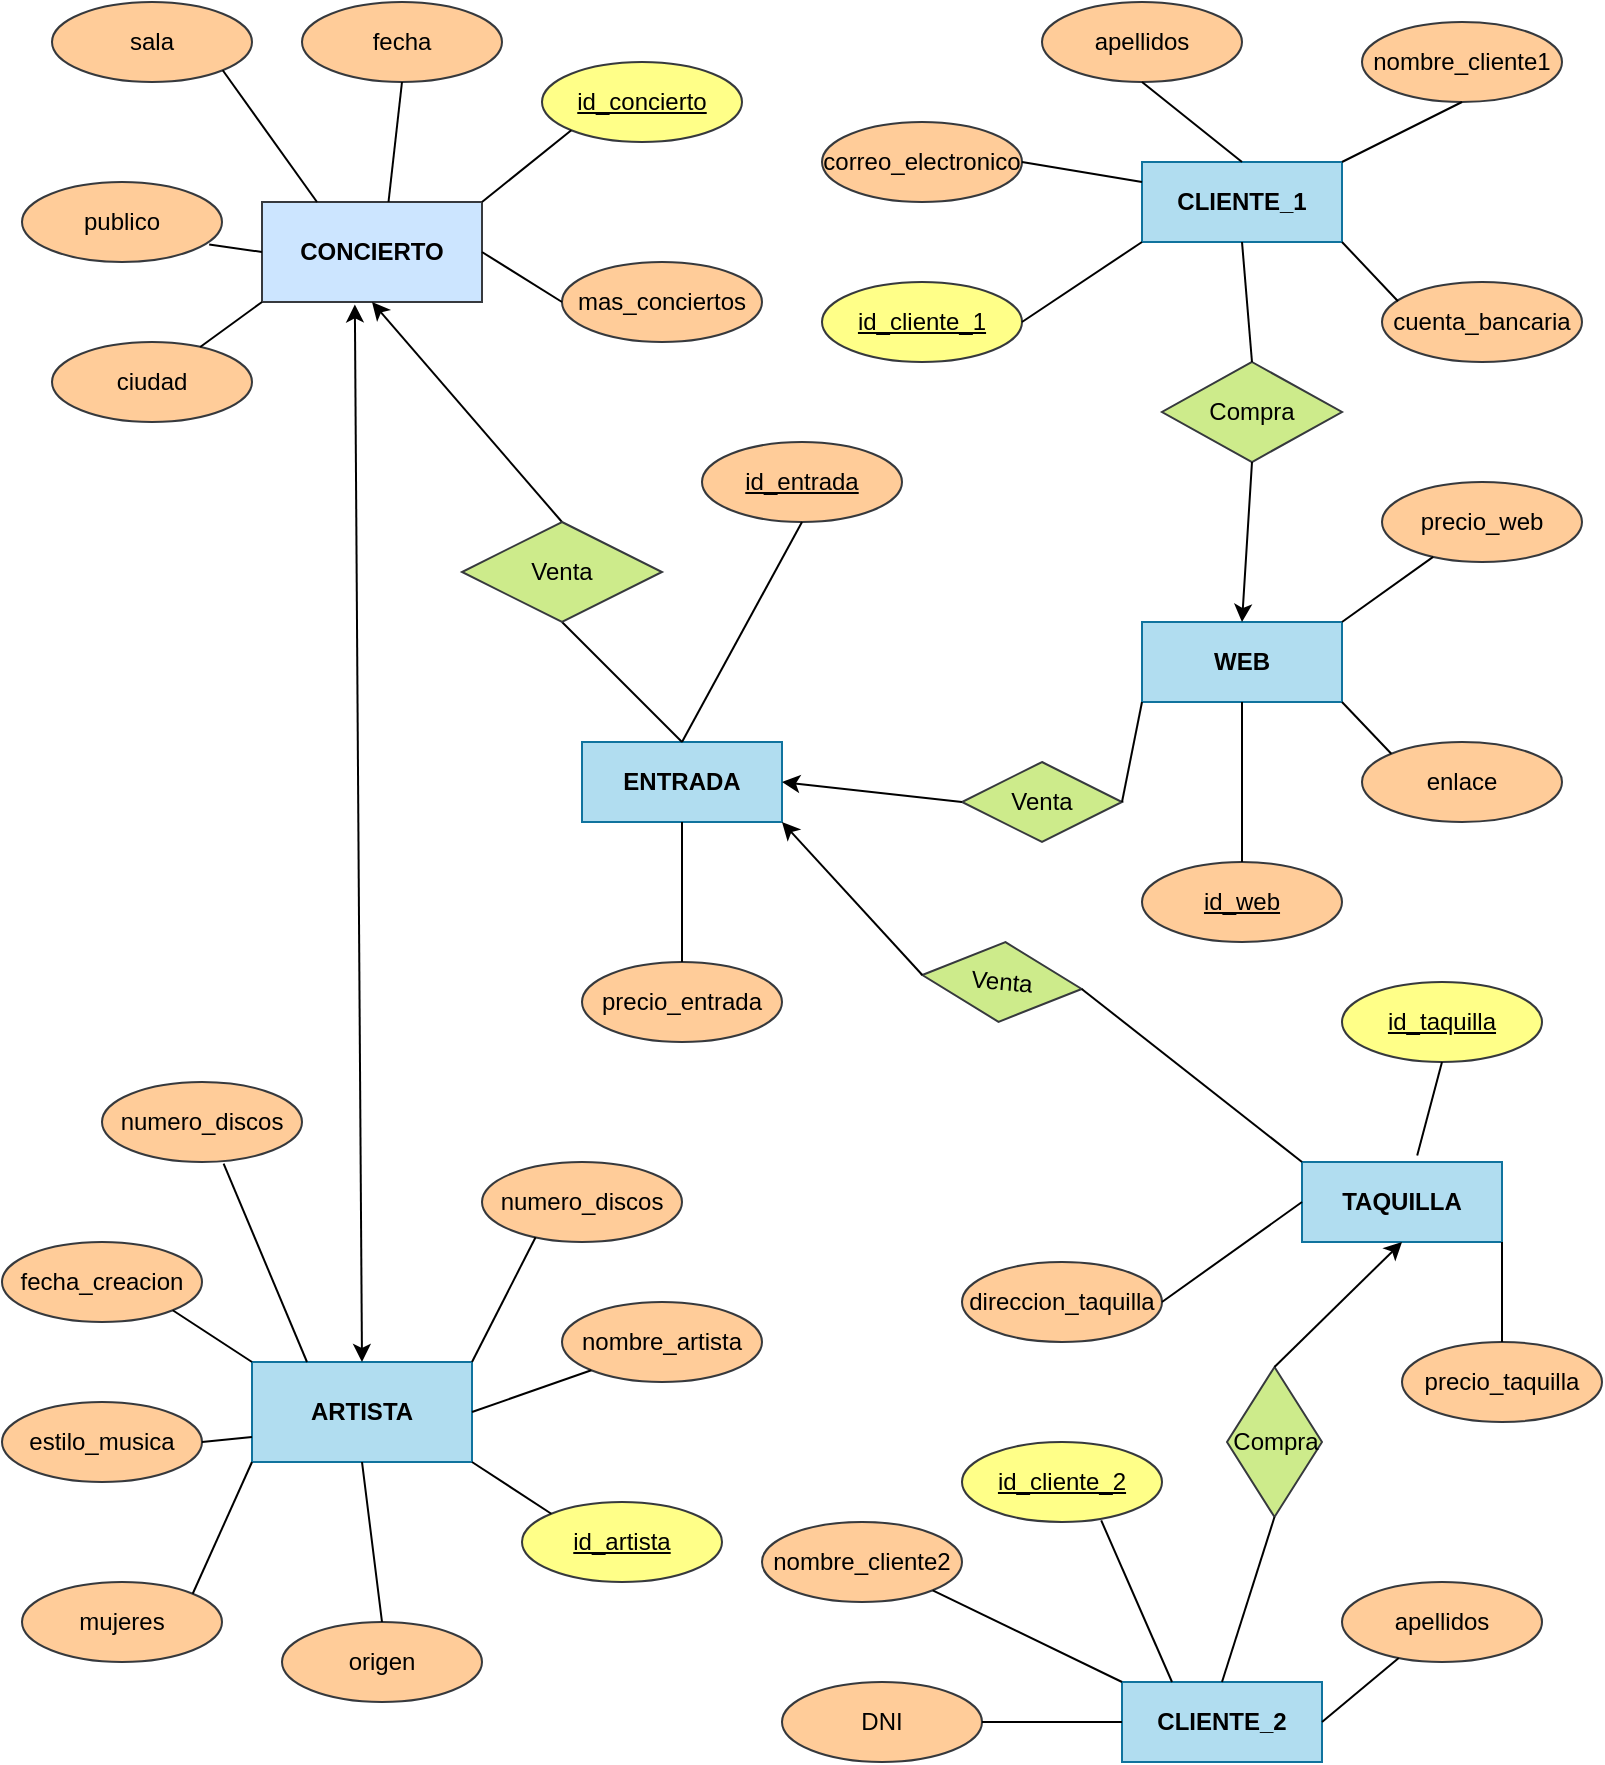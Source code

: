 <mxfile version="20.5.3" type="github">
  <diagram id="R2lEEEUBdFMjLlhIrx00" name="Page-1">
    <mxGraphModel dx="997" dy="548" grid="1" gridSize="10" guides="1" tooltips="1" connect="1" arrows="1" fold="1" page="1" pageScale="1" pageWidth="827" pageHeight="1169" math="0" shadow="0" extFonts="Permanent Marker^https://fonts.googleapis.com/css?family=Permanent+Marker">
      <root>
        <mxCell id="0" />
        <mxCell id="1" parent="0" />
        <mxCell id="NBDxM_wY0cQF07R7vqF3-1" value="&lt;b&gt;CONCIERTO&lt;/b&gt;" style="whiteSpace=wrap;html=1;align=center;fillColor=#cce5ff;strokeColor=#36393d;" parent="1" vertex="1">
          <mxGeometry x="150" y="160" width="110" height="50" as="geometry" />
        </mxCell>
        <mxCell id="NBDxM_wY0cQF07R7vqF3-3" value="ciudad" style="ellipse;whiteSpace=wrap;html=1;align=center;fillColor=#ffcc99;strokeColor=#36393d;" parent="1" vertex="1">
          <mxGeometry x="45" y="230" width="100" height="40" as="geometry" />
        </mxCell>
        <mxCell id="NBDxM_wY0cQF07R7vqF3-4" value="id_concierto" style="ellipse;whiteSpace=wrap;html=1;align=center;fontStyle=4;fillColor=#ffff88;strokeColor=#36393d;" parent="1" vertex="1">
          <mxGeometry x="290" y="90" width="100" height="40" as="geometry" />
        </mxCell>
        <mxCell id="NBDxM_wY0cQF07R7vqF3-5" value="fecha" style="ellipse;whiteSpace=wrap;html=1;align=center;fillColor=#ffcc99;strokeColor=#36393d;" parent="1" vertex="1">
          <mxGeometry x="170" y="60" width="100" height="40" as="geometry" />
        </mxCell>
        <mxCell id="NBDxM_wY0cQF07R7vqF3-7" value="sala" style="ellipse;whiteSpace=wrap;html=1;align=center;fillColor=#ffcc99;strokeColor=#36393d;" parent="1" vertex="1">
          <mxGeometry x="45" y="60" width="100" height="40" as="geometry" />
        </mxCell>
        <mxCell id="NBDxM_wY0cQF07R7vqF3-8" value="publico" style="ellipse;whiteSpace=wrap;html=1;align=center;fillColor=#ffcc99;strokeColor=#36393d;" parent="1" vertex="1">
          <mxGeometry x="30" y="150" width="100" height="40" as="geometry" />
        </mxCell>
        <mxCell id="NBDxM_wY0cQF07R7vqF3-9" value="mas_conciertos" style="ellipse;whiteSpace=wrap;html=1;align=center;fillColor=#ffcc99;strokeColor=#36393d;" parent="1" vertex="1">
          <mxGeometry x="300" y="190" width="100" height="40" as="geometry" />
        </mxCell>
        <mxCell id="NBDxM_wY0cQF07R7vqF3-10" value="&lt;b&gt;ARTISTA&lt;/b&gt;" style="whiteSpace=wrap;html=1;align=center;fillColor=#b1ddf0;strokeColor=#10739e;" parent="1" vertex="1">
          <mxGeometry x="145" y="740" width="110" height="50" as="geometry" />
        </mxCell>
        <mxCell id="NBDxM_wY0cQF07R7vqF3-11" value="&lt;u&gt;id_artista&lt;/u&gt;" style="ellipse;whiteSpace=wrap;html=1;align=center;fillColor=#ffff88;strokeColor=#36393d;" parent="1" vertex="1">
          <mxGeometry x="280" y="810" width="100" height="40" as="geometry" />
        </mxCell>
        <mxCell id="NBDxM_wY0cQF07R7vqF3-12" value="nombre_artista" style="ellipse;whiteSpace=wrap;html=1;align=center;fillColor=#ffcc99;strokeColor=#36393d;" parent="1" vertex="1">
          <mxGeometry x="300" y="710" width="100" height="40" as="geometry" />
        </mxCell>
        <mxCell id="NBDxM_wY0cQF07R7vqF3-18" value="origen" style="ellipse;whiteSpace=wrap;html=1;align=center;fillColor=#ffcc99;strokeColor=#36393d;" parent="1" vertex="1">
          <mxGeometry x="160" y="870" width="100" height="40" as="geometry" />
        </mxCell>
        <mxCell id="NBDxM_wY0cQF07R7vqF3-22" value="numero_discos" style="ellipse;whiteSpace=wrap;html=1;align=center;fillColor=#ffcc99;strokeColor=#36393d;" parent="1" vertex="1">
          <mxGeometry x="70" y="600" width="100" height="40" as="geometry" />
        </mxCell>
        <mxCell id="NBDxM_wY0cQF07R7vqF3-23" value="fecha_creacion" style="ellipse;whiteSpace=wrap;html=1;align=center;fillColor=#ffcc99;strokeColor=#36393d;" parent="1" vertex="1">
          <mxGeometry x="20" y="680" width="100" height="40" as="geometry" />
        </mxCell>
        <mxCell id="NBDxM_wY0cQF07R7vqF3-24" value="mujeres" style="ellipse;whiteSpace=wrap;html=1;align=center;fillColor=#ffcc99;strokeColor=#36393d;" parent="1" vertex="1">
          <mxGeometry x="30" y="850" width="100" height="40" as="geometry" />
        </mxCell>
        <mxCell id="NBDxM_wY0cQF07R7vqF3-25" value="estilo_musica" style="ellipse;whiteSpace=wrap;html=1;align=center;fillColor=#ffcc99;strokeColor=#36393d;" parent="1" vertex="1">
          <mxGeometry x="20" y="760" width="100" height="40" as="geometry" />
        </mxCell>
        <mxCell id="NBDxM_wY0cQF07R7vqF3-26" value="numero_discos" style="ellipse;whiteSpace=wrap;html=1;align=center;fillColor=#ffcc99;strokeColor=#36393d;" parent="1" vertex="1">
          <mxGeometry x="260" y="640" width="100" height="40" as="geometry" />
        </mxCell>
        <mxCell id="NBDxM_wY0cQF07R7vqF3-39" value="" style="endArrow=none;html=1;rounded=0;exitX=0.575;exitY=0;exitDx=0;exitDy=0;exitPerimeter=0;entryX=0.5;entryY=1;entryDx=0;entryDy=0;" parent="1" source="NBDxM_wY0cQF07R7vqF3-1" target="NBDxM_wY0cQF07R7vqF3-5" edge="1">
          <mxGeometry width="50" height="50" relative="1" as="geometry">
            <mxPoint x="160" y="120" as="sourcePoint" />
            <mxPoint x="210" y="70" as="targetPoint" />
          </mxGeometry>
        </mxCell>
        <mxCell id="NBDxM_wY0cQF07R7vqF3-40" value="" style="endArrow=none;html=1;rounded=0;entryX=0.25;entryY=0;entryDx=0;entryDy=0;exitX=1;exitY=1;exitDx=0;exitDy=0;" parent="1" source="NBDxM_wY0cQF07R7vqF3-7" target="NBDxM_wY0cQF07R7vqF3-1" edge="1">
          <mxGeometry width="50" height="50" relative="1" as="geometry">
            <mxPoint x="130" y="110" as="sourcePoint" />
            <mxPoint x="220" y="80" as="targetPoint" />
          </mxGeometry>
        </mxCell>
        <mxCell id="NBDxM_wY0cQF07R7vqF3-41" value="" style="endArrow=none;html=1;rounded=0;entryX=0;entryY=1;entryDx=0;entryDy=0;exitX=1;exitY=0;exitDx=0;exitDy=0;" parent="1" source="NBDxM_wY0cQF07R7vqF3-1" target="NBDxM_wY0cQF07R7vqF3-4" edge="1">
          <mxGeometry width="50" height="50" relative="1" as="geometry">
            <mxPoint x="260" y="120" as="sourcePoint" />
            <mxPoint x="230" y="90" as="targetPoint" />
          </mxGeometry>
        </mxCell>
        <mxCell id="NBDxM_wY0cQF07R7vqF3-42" value="" style="endArrow=none;html=1;rounded=0;exitX=1;exitY=0.5;exitDx=0;exitDy=0;entryX=0;entryY=0.5;entryDx=0;entryDy=0;" parent="1" source="NBDxM_wY0cQF07R7vqF3-1" target="NBDxM_wY0cQF07R7vqF3-9" edge="1">
          <mxGeometry width="50" height="50" relative="1" as="geometry">
            <mxPoint x="243.25" y="150" as="sourcePoint" />
            <mxPoint x="240" y="100" as="targetPoint" />
          </mxGeometry>
        </mxCell>
        <mxCell id="NBDxM_wY0cQF07R7vqF3-43" value="" style="endArrow=none;html=1;rounded=0;exitX=0;exitY=0.5;exitDx=0;exitDy=0;entryX=0.936;entryY=0.78;entryDx=0;entryDy=0;entryPerimeter=0;" parent="1" source="NBDxM_wY0cQF07R7vqF3-1" target="NBDxM_wY0cQF07R7vqF3-8" edge="1">
          <mxGeometry width="50" height="50" relative="1" as="geometry">
            <mxPoint x="253.25" y="160" as="sourcePoint" />
            <mxPoint x="250" y="110" as="targetPoint" />
          </mxGeometry>
        </mxCell>
        <mxCell id="NBDxM_wY0cQF07R7vqF3-44" value="" style="endArrow=none;html=1;rounded=0;entryX=0;entryY=1;entryDx=0;entryDy=0;" parent="1" source="NBDxM_wY0cQF07R7vqF3-3" target="NBDxM_wY0cQF07R7vqF3-1" edge="1">
          <mxGeometry width="50" height="50" relative="1" as="geometry">
            <mxPoint x="263.25" y="170" as="sourcePoint" />
            <mxPoint x="260" y="120" as="targetPoint" />
          </mxGeometry>
        </mxCell>
        <mxCell id="NBDxM_wY0cQF07R7vqF3-53" value="" style="endArrow=none;html=1;rounded=0;entryX=0.268;entryY=0.94;entryDx=0;entryDy=0;entryPerimeter=0;exitX=1;exitY=0;exitDx=0;exitDy=0;" parent="1" source="NBDxM_wY0cQF07R7vqF3-10" target="NBDxM_wY0cQF07R7vqF3-26" edge="1">
          <mxGeometry width="50" height="50" relative="1" as="geometry">
            <mxPoint x="330" y="710" as="sourcePoint" />
            <mxPoint x="380" y="660" as="targetPoint" />
          </mxGeometry>
        </mxCell>
        <mxCell id="NBDxM_wY0cQF07R7vqF3-54" value="" style="endArrow=none;html=1;rounded=0;exitX=1;exitY=0.5;exitDx=0;exitDy=0;entryX=0;entryY=1;entryDx=0;entryDy=0;" parent="1" source="NBDxM_wY0cQF07R7vqF3-10" target="NBDxM_wY0cQF07R7vqF3-12" edge="1">
          <mxGeometry width="50" height="50" relative="1" as="geometry">
            <mxPoint x="330" y="710" as="sourcePoint" />
            <mxPoint x="380" y="660" as="targetPoint" />
          </mxGeometry>
        </mxCell>
        <mxCell id="NBDxM_wY0cQF07R7vqF3-55" value="" style="endArrow=none;html=1;rounded=0;entryX=0;entryY=0;entryDx=0;entryDy=0;exitX=1;exitY=1;exitDx=0;exitDy=0;" parent="1" source="NBDxM_wY0cQF07R7vqF3-10" target="NBDxM_wY0cQF07R7vqF3-11" edge="1">
          <mxGeometry width="50" height="50" relative="1" as="geometry">
            <mxPoint x="330" y="710" as="sourcePoint" />
            <mxPoint x="380" y="660" as="targetPoint" />
          </mxGeometry>
        </mxCell>
        <mxCell id="NBDxM_wY0cQF07R7vqF3-56" value="" style="endArrow=none;html=1;rounded=0;entryX=0.5;entryY=0;entryDx=0;entryDy=0;exitX=0.5;exitY=1;exitDx=0;exitDy=0;" parent="1" source="NBDxM_wY0cQF07R7vqF3-10" target="NBDxM_wY0cQF07R7vqF3-18" edge="1">
          <mxGeometry width="50" height="50" relative="1" as="geometry">
            <mxPoint x="330" y="710" as="sourcePoint" />
            <mxPoint x="380" y="660" as="targetPoint" />
          </mxGeometry>
        </mxCell>
        <mxCell id="NBDxM_wY0cQF07R7vqF3-57" value="" style="endArrow=none;html=1;rounded=0;entryX=0.608;entryY=1.02;entryDx=0;entryDy=0;entryPerimeter=0;exitX=0.25;exitY=0;exitDx=0;exitDy=0;" parent="1" source="NBDxM_wY0cQF07R7vqF3-10" target="NBDxM_wY0cQF07R7vqF3-22" edge="1">
          <mxGeometry width="50" height="50" relative="1" as="geometry">
            <mxPoint x="330" y="710" as="sourcePoint" />
            <mxPoint x="380" y="660" as="targetPoint" />
          </mxGeometry>
        </mxCell>
        <mxCell id="NBDxM_wY0cQF07R7vqF3-58" value="" style="endArrow=none;html=1;rounded=0;entryX=1;entryY=1;entryDx=0;entryDy=0;exitX=0;exitY=0;exitDx=0;exitDy=0;" parent="1" source="NBDxM_wY0cQF07R7vqF3-10" target="NBDxM_wY0cQF07R7vqF3-23" edge="1">
          <mxGeometry width="50" height="50" relative="1" as="geometry">
            <mxPoint x="330" y="710" as="sourcePoint" />
            <mxPoint x="380" y="660" as="targetPoint" />
          </mxGeometry>
        </mxCell>
        <mxCell id="NBDxM_wY0cQF07R7vqF3-59" value="" style="endArrow=none;html=1;rounded=0;entryX=1;entryY=0.5;entryDx=0;entryDy=0;exitX=0;exitY=0.75;exitDx=0;exitDy=0;" parent="1" source="NBDxM_wY0cQF07R7vqF3-10" target="NBDxM_wY0cQF07R7vqF3-25" edge="1">
          <mxGeometry width="50" height="50" relative="1" as="geometry">
            <mxPoint x="330" y="710" as="sourcePoint" />
            <mxPoint x="380" y="660" as="targetPoint" />
          </mxGeometry>
        </mxCell>
        <mxCell id="NBDxM_wY0cQF07R7vqF3-60" value="" style="endArrow=none;html=1;rounded=0;entryX=1;entryY=0;entryDx=0;entryDy=0;exitX=0;exitY=1;exitDx=0;exitDy=0;" parent="1" source="NBDxM_wY0cQF07R7vqF3-10" target="NBDxM_wY0cQF07R7vqF3-24" edge="1">
          <mxGeometry width="50" height="50" relative="1" as="geometry">
            <mxPoint x="330" y="710" as="sourcePoint" />
            <mxPoint x="380" y="660" as="targetPoint" />
          </mxGeometry>
        </mxCell>
        <mxCell id="NBDxM_wY0cQF07R7vqF3-61" value="&lt;b&gt;ENTRADA&lt;/b&gt;" style="whiteSpace=wrap;html=1;align=center;fillColor=#b1ddf0;strokeColor=#10739e;" parent="1" vertex="1">
          <mxGeometry x="310" y="430" width="100" height="40" as="geometry" />
        </mxCell>
        <mxCell id="NBDxM_wY0cQF07R7vqF3-62" value="id_entrada" style="ellipse;whiteSpace=wrap;html=1;align=center;fontStyle=4;fillColor=#ffcc99;strokeColor=#36393d;" parent="1" vertex="1">
          <mxGeometry x="370" y="280" width="100" height="40" as="geometry" />
        </mxCell>
        <mxCell id="NBDxM_wY0cQF07R7vqF3-63" value="precio_entrada" style="ellipse;whiteSpace=wrap;html=1;align=center;fillColor=#ffcc99;strokeColor=#36393d;" parent="1" vertex="1">
          <mxGeometry x="310" y="540" width="100" height="40" as="geometry" />
        </mxCell>
        <mxCell id="NBDxM_wY0cQF07R7vqF3-64" value="" style="endArrow=none;html=1;rounded=0;entryX=0.5;entryY=1;entryDx=0;entryDy=0;exitX=0.5;exitY=0;exitDx=0;exitDy=0;" parent="1" source="NBDxM_wY0cQF07R7vqF3-61" target="NBDxM_wY0cQF07R7vqF3-62" edge="1">
          <mxGeometry width="50" height="50" relative="1" as="geometry">
            <mxPoint x="300" y="510" as="sourcePoint" />
            <mxPoint x="350" y="460" as="targetPoint" />
          </mxGeometry>
        </mxCell>
        <mxCell id="NBDxM_wY0cQF07R7vqF3-66" value="" style="endArrow=none;html=1;rounded=0;entryX=0.5;entryY=1;entryDx=0;entryDy=0;exitX=0.5;exitY=0;exitDx=0;exitDy=0;" parent="1" source="NBDxM_wY0cQF07R7vqF3-63" target="NBDxM_wY0cQF07R7vqF3-61" edge="1">
          <mxGeometry width="50" height="50" relative="1" as="geometry">
            <mxPoint x="300" y="510" as="sourcePoint" />
            <mxPoint x="350" y="460" as="targetPoint" />
          </mxGeometry>
        </mxCell>
        <mxCell id="NBDxM_wY0cQF07R7vqF3-68" value="" style="endArrow=none;html=1;rounded=0;exitX=0.5;exitY=0;exitDx=0;exitDy=0;entryX=0.5;entryY=1;entryDx=0;entryDy=0;" parent="1" source="NBDxM_wY0cQF07R7vqF3-61" target="NBDxM_wY0cQF07R7vqF3-74" edge="1">
          <mxGeometry width="50" height="50" relative="1" as="geometry">
            <mxPoint x="360" y="420" as="sourcePoint" />
            <mxPoint x="199.749" y="349.749" as="targetPoint" />
          </mxGeometry>
        </mxCell>
        <mxCell id="NBDxM_wY0cQF07R7vqF3-69" value="" style="endArrow=classic;html=1;rounded=0;exitX=0.5;exitY=0;exitDx=0;exitDy=0;entryX=0.5;entryY=1;entryDx=0;entryDy=0;" parent="1" source="NBDxM_wY0cQF07R7vqF3-74" target="NBDxM_wY0cQF07R7vqF3-1" edge="1">
          <mxGeometry width="50" height="50" relative="1" as="geometry">
            <mxPoint x="157.322" y="342.678" as="sourcePoint" />
            <mxPoint x="490" y="360" as="targetPoint" />
          </mxGeometry>
        </mxCell>
        <mxCell id="NBDxM_wY0cQF07R7vqF3-70" value="&lt;b&gt;WEB&lt;/b&gt;" style="whiteSpace=wrap;html=1;align=center;fillColor=#b1ddf0;strokeColor=#10739e;" parent="1" vertex="1">
          <mxGeometry x="590" y="370" width="100" height="40" as="geometry" />
        </mxCell>
        <mxCell id="NBDxM_wY0cQF07R7vqF3-73" value="&lt;b&gt;TAQUILLA&lt;/b&gt;" style="whiteSpace=wrap;html=1;align=center;fillColor=#b1ddf0;strokeColor=#10739e;" parent="1" vertex="1">
          <mxGeometry x="670" y="640" width="100" height="40" as="geometry" />
        </mxCell>
        <mxCell id="NBDxM_wY0cQF07R7vqF3-74" value="Venta" style="shape=rhombus;perimeter=rhombusPerimeter;whiteSpace=wrap;html=1;align=center;direction=east;fillColor=#cdeb8b;strokeColor=#36393d;" parent="1" vertex="1">
          <mxGeometry x="250" y="320" width="100" height="50" as="geometry" />
        </mxCell>
        <mxCell id="NBDxM_wY0cQF07R7vqF3-75" value="" style="endArrow=classic;startArrow=classic;html=1;rounded=0;entryX=0.422;entryY=1.024;entryDx=0;entryDy=0;entryPerimeter=0;exitX=0.5;exitY=0;exitDx=0;exitDy=0;" parent="1" source="NBDxM_wY0cQF07R7vqF3-10" target="NBDxM_wY0cQF07R7vqF3-1" edge="1">
          <mxGeometry width="50" height="50" relative="1" as="geometry">
            <mxPoint x="210" y="550" as="sourcePoint" />
            <mxPoint x="490" y="360" as="targetPoint" />
            <Array as="points" />
          </mxGeometry>
        </mxCell>
        <mxCell id="NBDxM_wY0cQF07R7vqF3-77" value="enlace" style="ellipse;whiteSpace=wrap;html=1;align=center;fillColor=#ffcc99;strokeColor=#36393d;" parent="1" vertex="1">
          <mxGeometry x="700" y="430" width="100" height="40" as="geometry" />
        </mxCell>
        <mxCell id="NBDxM_wY0cQF07R7vqF3-78" value="id_web" style="ellipse;whiteSpace=wrap;html=1;align=center;fontStyle=4;fillColor=#ffcc99;strokeColor=#36393d;" parent="1" vertex="1">
          <mxGeometry x="590" y="490" width="100" height="40" as="geometry" />
        </mxCell>
        <mxCell id="NBDxM_wY0cQF07R7vqF3-79" value="precio_web" style="ellipse;whiteSpace=wrap;html=1;align=center;fillColor=#ffcc99;strokeColor=#36393d;" parent="1" vertex="1">
          <mxGeometry x="710" y="300" width="100" height="40" as="geometry" />
        </mxCell>
        <mxCell id="NBDxM_wY0cQF07R7vqF3-80" value="&lt;b&gt;CLIENTE_1&lt;/b&gt;" style="whiteSpace=wrap;html=1;align=center;fillColor=#b1ddf0;strokeColor=#10739e;" parent="1" vertex="1">
          <mxGeometry x="590" y="140" width="100" height="40" as="geometry" />
        </mxCell>
        <mxCell id="NBDxM_wY0cQF07R7vqF3-81" value="&lt;u&gt;id_cliente_1&lt;/u&gt;" style="ellipse;whiteSpace=wrap;html=1;align=center;fillColor=#ffff88;strokeColor=#36393d;" parent="1" vertex="1">
          <mxGeometry x="430" y="200" width="100" height="40" as="geometry" />
        </mxCell>
        <mxCell id="NBDxM_wY0cQF07R7vqF3-82" value="nombre_cliente1" style="ellipse;whiteSpace=wrap;html=1;align=center;fillColor=#ffcc99;strokeColor=#36393d;" parent="1" vertex="1">
          <mxGeometry x="700" y="70" width="100" height="40" as="geometry" />
        </mxCell>
        <mxCell id="NBDxM_wY0cQF07R7vqF3-83" value="apellidos" style="ellipse;whiteSpace=wrap;html=1;align=center;fillColor=#ffcc99;strokeColor=#36393d;" parent="1" vertex="1">
          <mxGeometry x="540" y="60" width="100" height="40" as="geometry" />
        </mxCell>
        <mxCell id="NBDxM_wY0cQF07R7vqF3-84" value="correo_electronico" style="ellipse;whiteSpace=wrap;html=1;align=center;fillColor=#ffcc99;strokeColor=#36393d;" parent="1" vertex="1">
          <mxGeometry x="430" y="120" width="100" height="40" as="geometry" />
        </mxCell>
        <mxCell id="NBDxM_wY0cQF07R7vqF3-85" value="cuenta_bancaria" style="ellipse;whiteSpace=wrap;html=1;align=center;fillColor=#ffcc99;strokeColor=#36393d;" parent="1" vertex="1">
          <mxGeometry x="710" y="200" width="100" height="40" as="geometry" />
        </mxCell>
        <mxCell id="NBDxM_wY0cQF07R7vqF3-86" value="Compra" style="shape=rhombus;perimeter=rhombusPerimeter;whiteSpace=wrap;html=1;align=center;fillColor=#cdeb8b;strokeColor=#36393d;" parent="1" vertex="1">
          <mxGeometry x="600" y="240" width="90" height="50" as="geometry" />
        </mxCell>
        <mxCell id="NBDxM_wY0cQF07R7vqF3-87" value="Compra" style="shape=rhombus;perimeter=rhombusPerimeter;whiteSpace=wrap;html=1;align=center;fillColor=#cdeb8b;strokeColor=#36393d;direction=south;" parent="1" vertex="1">
          <mxGeometry x="632.5" y="742.5" width="47.5" height="75" as="geometry" />
        </mxCell>
        <mxCell id="NBDxM_wY0cQF07R7vqF3-88" value="" style="endArrow=classic;html=1;rounded=0;entryX=0.5;entryY=0;entryDx=0;entryDy=0;exitX=0.5;exitY=1;exitDx=0;exitDy=0;" parent="1" source="NBDxM_wY0cQF07R7vqF3-86" target="NBDxM_wY0cQF07R7vqF3-70" edge="1">
          <mxGeometry width="50" height="50" relative="1" as="geometry">
            <mxPoint x="440" y="410" as="sourcePoint" />
            <mxPoint x="490" y="360" as="targetPoint" />
          </mxGeometry>
        </mxCell>
        <mxCell id="NBDxM_wY0cQF07R7vqF3-89" value="" style="endArrow=none;html=1;rounded=0;entryX=0.5;entryY=0;entryDx=0;entryDy=0;exitX=0.5;exitY=1;exitDx=0;exitDy=0;" parent="1" source="NBDxM_wY0cQF07R7vqF3-80" target="NBDxM_wY0cQF07R7vqF3-86" edge="1">
          <mxGeometry width="50" height="50" relative="1" as="geometry">
            <mxPoint x="440" y="410" as="sourcePoint" />
            <mxPoint x="490" y="360" as="targetPoint" />
          </mxGeometry>
        </mxCell>
        <mxCell id="NBDxM_wY0cQF07R7vqF3-90" value="Venta" style="shape=rhombus;perimeter=rhombusPerimeter;whiteSpace=wrap;html=1;align=center;fillColor=#cdeb8b;strokeColor=#36393d;" parent="1" vertex="1">
          <mxGeometry x="500" y="440" width="80" height="40" as="geometry" />
        </mxCell>
        <mxCell id="NBDxM_wY0cQF07R7vqF3-91" value="" style="endArrow=classic;html=1;rounded=0;entryX=1;entryY=0.5;entryDx=0;entryDy=0;exitX=0;exitY=0.5;exitDx=0;exitDy=0;" parent="1" source="NBDxM_wY0cQF07R7vqF3-90" target="NBDxM_wY0cQF07R7vqF3-61" edge="1">
          <mxGeometry width="50" height="50" relative="1" as="geometry">
            <mxPoint x="440" y="410" as="sourcePoint" />
            <mxPoint x="490" y="360" as="targetPoint" />
          </mxGeometry>
        </mxCell>
        <mxCell id="NBDxM_wY0cQF07R7vqF3-92" value="" style="endArrow=none;html=1;rounded=0;entryX=0;entryY=1;entryDx=0;entryDy=0;exitX=1;exitY=0.5;exitDx=0;exitDy=0;" parent="1" source="NBDxM_wY0cQF07R7vqF3-90" target="NBDxM_wY0cQF07R7vqF3-70" edge="1">
          <mxGeometry width="50" height="50" relative="1" as="geometry">
            <mxPoint x="440" y="410" as="sourcePoint" />
            <mxPoint x="490" y="360" as="targetPoint" />
          </mxGeometry>
        </mxCell>
        <mxCell id="w8fheOZIZ27Owt96-5lD-1" value="" style="endArrow=none;html=1;rounded=0;entryX=1;entryY=0;entryDx=0;entryDy=0;" edge="1" parent="1" source="NBDxM_wY0cQF07R7vqF3-79" target="NBDxM_wY0cQF07R7vqF3-70">
          <mxGeometry relative="1" as="geometry">
            <mxPoint x="340" y="390" as="sourcePoint" />
            <mxPoint x="500" y="390" as="targetPoint" />
          </mxGeometry>
        </mxCell>
        <mxCell id="w8fheOZIZ27Owt96-5lD-2" value="" style="endArrow=none;html=1;rounded=0;entryX=0;entryY=0;entryDx=0;entryDy=0;exitX=1;exitY=1;exitDx=0;exitDy=0;" edge="1" parent="1" source="NBDxM_wY0cQF07R7vqF3-70" target="NBDxM_wY0cQF07R7vqF3-77">
          <mxGeometry relative="1" as="geometry">
            <mxPoint x="340" y="490" as="sourcePoint" />
            <mxPoint x="500" y="490" as="targetPoint" />
          </mxGeometry>
        </mxCell>
        <mxCell id="w8fheOZIZ27Owt96-5lD-4" value="" style="endArrow=none;html=1;rounded=0;entryX=0.5;entryY=0;entryDx=0;entryDy=0;exitX=0.5;exitY=1;exitDx=0;exitDy=0;" edge="1" parent="1" source="NBDxM_wY0cQF07R7vqF3-83" target="NBDxM_wY0cQF07R7vqF3-80">
          <mxGeometry width="50" height="50" relative="1" as="geometry">
            <mxPoint x="590" y="80" as="sourcePoint" />
            <mxPoint x="450" y="260" as="targetPoint" />
          </mxGeometry>
        </mxCell>
        <mxCell id="w8fheOZIZ27Owt96-5lD-5" value="" style="endArrow=none;html=1;rounded=0;entryX=0.5;entryY=1;entryDx=0;entryDy=0;exitX=1;exitY=0;exitDx=0;exitDy=0;" edge="1" parent="1" source="NBDxM_wY0cQF07R7vqF3-80" target="NBDxM_wY0cQF07R7vqF3-82">
          <mxGeometry width="50" height="50" relative="1" as="geometry">
            <mxPoint x="400" y="310" as="sourcePoint" />
            <mxPoint x="450" y="260" as="targetPoint" />
          </mxGeometry>
        </mxCell>
        <mxCell id="w8fheOZIZ27Owt96-5lD-6" value="" style="endArrow=none;html=1;rounded=0;entryX=0;entryY=0.25;entryDx=0;entryDy=0;exitX=1;exitY=0.5;exitDx=0;exitDy=0;" edge="1" parent="1" source="NBDxM_wY0cQF07R7vqF3-84" target="NBDxM_wY0cQF07R7vqF3-80">
          <mxGeometry width="50" height="50" relative="1" as="geometry">
            <mxPoint x="400" y="310" as="sourcePoint" />
            <mxPoint x="450" y="260" as="targetPoint" />
          </mxGeometry>
        </mxCell>
        <mxCell id="w8fheOZIZ27Owt96-5lD-7" value="" style="endArrow=none;html=1;rounded=0;entryX=0.08;entryY=0.24;entryDx=0;entryDy=0;exitX=1;exitY=1;exitDx=0;exitDy=0;entryPerimeter=0;" edge="1" parent="1" source="NBDxM_wY0cQF07R7vqF3-80" target="NBDxM_wY0cQF07R7vqF3-85">
          <mxGeometry width="50" height="50" relative="1" as="geometry">
            <mxPoint x="400" y="310" as="sourcePoint" />
            <mxPoint x="450" y="260" as="targetPoint" />
          </mxGeometry>
        </mxCell>
        <mxCell id="w8fheOZIZ27Owt96-5lD-8" value="&lt;b&gt;CLIENTE_2&lt;/b&gt;" style="whiteSpace=wrap;html=1;align=center;fillColor=#b1ddf0;strokeColor=#10739e;" vertex="1" parent="1">
          <mxGeometry x="580" y="900" width="100" height="40" as="geometry" />
        </mxCell>
        <mxCell id="w8fheOZIZ27Owt96-5lD-9" value="Venta" style="shape=rhombus;perimeter=rhombusPerimeter;whiteSpace=wrap;html=1;align=center;direction=east;rotation=5;fillColor=#cdeb8b;strokeColor=#36393d;" vertex="1" parent="1">
          <mxGeometry x="480" y="530" width="80" height="40" as="geometry" />
        </mxCell>
        <mxCell id="w8fheOZIZ27Owt96-5lD-11" value="" style="endArrow=none;html=1;rounded=0;entryX=0;entryY=0;entryDx=0;entryDy=0;exitX=1;exitY=0.5;exitDx=0;exitDy=0;" edge="1" parent="1" source="w8fheOZIZ27Owt96-5lD-9" target="NBDxM_wY0cQF07R7vqF3-73">
          <mxGeometry width="50" height="50" relative="1" as="geometry">
            <mxPoint x="400" y="510" as="sourcePoint" />
            <mxPoint x="450" y="460" as="targetPoint" />
          </mxGeometry>
        </mxCell>
        <mxCell id="w8fheOZIZ27Owt96-5lD-12" value="" style="endArrow=classic;html=1;rounded=0;entryX=1;entryY=1;entryDx=0;entryDy=0;exitX=0;exitY=0.5;exitDx=0;exitDy=0;" edge="1" parent="1" source="w8fheOZIZ27Owt96-5lD-9" target="NBDxM_wY0cQF07R7vqF3-61">
          <mxGeometry width="50" height="50" relative="1" as="geometry">
            <mxPoint x="400" y="610" as="sourcePoint" />
            <mxPoint x="450" y="560" as="targetPoint" />
          </mxGeometry>
        </mxCell>
        <mxCell id="w8fheOZIZ27Owt96-5lD-13" value="" style="endArrow=classic;html=1;rounded=0;entryX=0.5;entryY=1;entryDx=0;entryDy=0;exitX=0;exitY=0.5;exitDx=0;exitDy=0;" edge="1" parent="1" source="NBDxM_wY0cQF07R7vqF3-87" target="NBDxM_wY0cQF07R7vqF3-73">
          <mxGeometry width="50" height="50" relative="1" as="geometry">
            <mxPoint x="400" y="710" as="sourcePoint" />
            <mxPoint x="450" y="660" as="targetPoint" />
          </mxGeometry>
        </mxCell>
        <mxCell id="w8fheOZIZ27Owt96-5lD-14" value="" style="endArrow=none;html=1;rounded=0;entryX=1;entryY=0.5;entryDx=0;entryDy=0;exitX=0.5;exitY=0;exitDx=0;exitDy=0;" edge="1" parent="1" source="w8fheOZIZ27Owt96-5lD-8" target="NBDxM_wY0cQF07R7vqF3-87">
          <mxGeometry width="50" height="50" relative="1" as="geometry">
            <mxPoint x="400" y="710" as="sourcePoint" />
            <mxPoint x="450" y="660" as="targetPoint" />
          </mxGeometry>
        </mxCell>
        <mxCell id="w8fheOZIZ27Owt96-5lD-15" value="id_taquilla" style="ellipse;whiteSpace=wrap;html=1;align=center;fontStyle=4;fillColor=#ffff88;strokeColor=#36393d;" vertex="1" parent="1">
          <mxGeometry x="690" y="550" width="100" height="40" as="geometry" />
        </mxCell>
        <mxCell id="w8fheOZIZ27Owt96-5lD-16" value="direccion_taquilla" style="ellipse;whiteSpace=wrap;html=1;align=center;fillColor=#ffcc99;strokeColor=#36393d;" vertex="1" parent="1">
          <mxGeometry x="500" y="690" width="100" height="40" as="geometry" />
        </mxCell>
        <mxCell id="w8fheOZIZ27Owt96-5lD-17" value="precio_taquilla" style="ellipse;whiteSpace=wrap;html=1;align=center;fillColor=#ffcc99;strokeColor=#36393d;" vertex="1" parent="1">
          <mxGeometry x="720" y="730" width="100" height="40" as="geometry" />
        </mxCell>
        <mxCell id="w8fheOZIZ27Owt96-5lD-18" value="id_cliente_2" style="ellipse;whiteSpace=wrap;html=1;align=center;fontStyle=4;fillColor=#ffff88;strokeColor=#36393d;" vertex="1" parent="1">
          <mxGeometry x="500" y="780" width="100" height="40" as="geometry" />
        </mxCell>
        <mxCell id="w8fheOZIZ27Owt96-5lD-19" value="DNI" style="ellipse;whiteSpace=wrap;html=1;align=center;fillColor=#ffcc99;strokeColor=#36393d;" vertex="1" parent="1">
          <mxGeometry x="410" y="900" width="100" height="40" as="geometry" />
        </mxCell>
        <mxCell id="w8fheOZIZ27Owt96-5lD-20" value="nombre_cliente2" style="ellipse;whiteSpace=wrap;html=1;align=center;fillColor=#ffcc99;strokeColor=#36393d;" vertex="1" parent="1">
          <mxGeometry x="400" y="820" width="100" height="40" as="geometry" />
        </mxCell>
        <mxCell id="w8fheOZIZ27Owt96-5lD-21" value="apellidos" style="ellipse;whiteSpace=wrap;html=1;align=center;fillColor=#ffcc99;strokeColor=#36393d;" vertex="1" parent="1">
          <mxGeometry x="690" y="850" width="100" height="40" as="geometry" />
        </mxCell>
        <mxCell id="w8fheOZIZ27Owt96-5lD-22" value="" style="endArrow=none;html=1;rounded=0;entryX=0.5;entryY=1;entryDx=0;entryDy=0;exitX=0.576;exitY=-0.08;exitDx=0;exitDy=0;exitPerimeter=0;" edge="1" parent="1" source="NBDxM_wY0cQF07R7vqF3-73" target="w8fheOZIZ27Owt96-5lD-15">
          <mxGeometry width="50" height="50" relative="1" as="geometry">
            <mxPoint x="400" y="810" as="sourcePoint" />
            <mxPoint x="450" y="760" as="targetPoint" />
          </mxGeometry>
        </mxCell>
        <mxCell id="w8fheOZIZ27Owt96-5lD-23" value="" style="endArrow=none;html=1;rounded=0;entryX=0;entryY=0.5;entryDx=0;entryDy=0;exitX=1;exitY=0.5;exitDx=0;exitDy=0;" edge="1" parent="1" source="w8fheOZIZ27Owt96-5lD-16" target="NBDxM_wY0cQF07R7vqF3-73">
          <mxGeometry width="50" height="50" relative="1" as="geometry">
            <mxPoint x="400" y="810" as="sourcePoint" />
            <mxPoint x="450" y="760" as="targetPoint" />
          </mxGeometry>
        </mxCell>
        <mxCell id="w8fheOZIZ27Owt96-5lD-24" value="" style="endArrow=none;html=1;rounded=0;entryX=0.5;entryY=0;entryDx=0;entryDy=0;exitX=1;exitY=1;exitDx=0;exitDy=0;" edge="1" parent="1" source="NBDxM_wY0cQF07R7vqF3-73" target="w8fheOZIZ27Owt96-5lD-17">
          <mxGeometry width="50" height="50" relative="1" as="geometry">
            <mxPoint x="400" y="810" as="sourcePoint" />
            <mxPoint x="450" y="760" as="targetPoint" />
          </mxGeometry>
        </mxCell>
        <mxCell id="w8fheOZIZ27Owt96-5lD-25" value="" style="endArrow=none;html=1;rounded=0;entryX=0.696;entryY=0.98;entryDx=0;entryDy=0;entryPerimeter=0;exitX=0.25;exitY=0;exitDx=0;exitDy=0;" edge="1" parent="1" source="w8fheOZIZ27Owt96-5lD-8" target="w8fheOZIZ27Owt96-5lD-18">
          <mxGeometry width="50" height="50" relative="1" as="geometry">
            <mxPoint x="400" y="810" as="sourcePoint" />
            <mxPoint x="450" y="760" as="targetPoint" />
          </mxGeometry>
        </mxCell>
        <mxCell id="w8fheOZIZ27Owt96-5lD-26" value="" style="endArrow=none;html=1;rounded=0;entryX=0;entryY=0.5;entryDx=0;entryDy=0;exitX=1;exitY=0.5;exitDx=0;exitDy=0;" edge="1" parent="1" source="w8fheOZIZ27Owt96-5lD-19" target="w8fheOZIZ27Owt96-5lD-8">
          <mxGeometry width="50" height="50" relative="1" as="geometry">
            <mxPoint x="400" y="810" as="sourcePoint" />
            <mxPoint x="450" y="760" as="targetPoint" />
          </mxGeometry>
        </mxCell>
        <mxCell id="w8fheOZIZ27Owt96-5lD-27" value="" style="endArrow=none;html=1;rounded=0;exitX=1;exitY=0.5;exitDx=0;exitDy=0;" edge="1" parent="1" source="w8fheOZIZ27Owt96-5lD-8" target="w8fheOZIZ27Owt96-5lD-21">
          <mxGeometry width="50" height="50" relative="1" as="geometry">
            <mxPoint x="400" y="810" as="sourcePoint" />
            <mxPoint x="450" y="760" as="targetPoint" />
          </mxGeometry>
        </mxCell>
        <mxCell id="w8fheOZIZ27Owt96-5lD-28" value="" style="endArrow=none;html=1;rounded=0;entryX=0.5;entryY=1;entryDx=0;entryDy=0;exitX=0.5;exitY=0;exitDx=0;exitDy=0;" edge="1" parent="1" source="NBDxM_wY0cQF07R7vqF3-78" target="NBDxM_wY0cQF07R7vqF3-70">
          <mxGeometry width="50" height="50" relative="1" as="geometry">
            <mxPoint x="400" y="510" as="sourcePoint" />
            <mxPoint x="450" y="460" as="targetPoint" />
          </mxGeometry>
        </mxCell>
        <mxCell id="w8fheOZIZ27Owt96-5lD-29" value="" style="endArrow=none;html=1;rounded=0;entryX=0;entryY=1;entryDx=0;entryDy=0;exitX=1;exitY=0.5;exitDx=0;exitDy=0;" edge="1" parent="1" source="NBDxM_wY0cQF07R7vqF3-81" target="NBDxM_wY0cQF07R7vqF3-80">
          <mxGeometry width="50" height="50" relative="1" as="geometry">
            <mxPoint x="400" y="510" as="sourcePoint" />
            <mxPoint x="450" y="460" as="targetPoint" />
          </mxGeometry>
        </mxCell>
        <mxCell id="w8fheOZIZ27Owt96-5lD-30" value="" style="endArrow=none;html=1;rounded=0;exitX=0;exitY=0;exitDx=0;exitDy=0;entryX=1;entryY=1;entryDx=0;entryDy=0;" edge="1" parent="1" source="w8fheOZIZ27Owt96-5lD-8" target="w8fheOZIZ27Owt96-5lD-20">
          <mxGeometry width="50" height="50" relative="1" as="geometry">
            <mxPoint x="400" y="910" as="sourcePoint" />
            <mxPoint x="450" y="860" as="targetPoint" />
          </mxGeometry>
        </mxCell>
      </root>
    </mxGraphModel>
  </diagram>
</mxfile>
